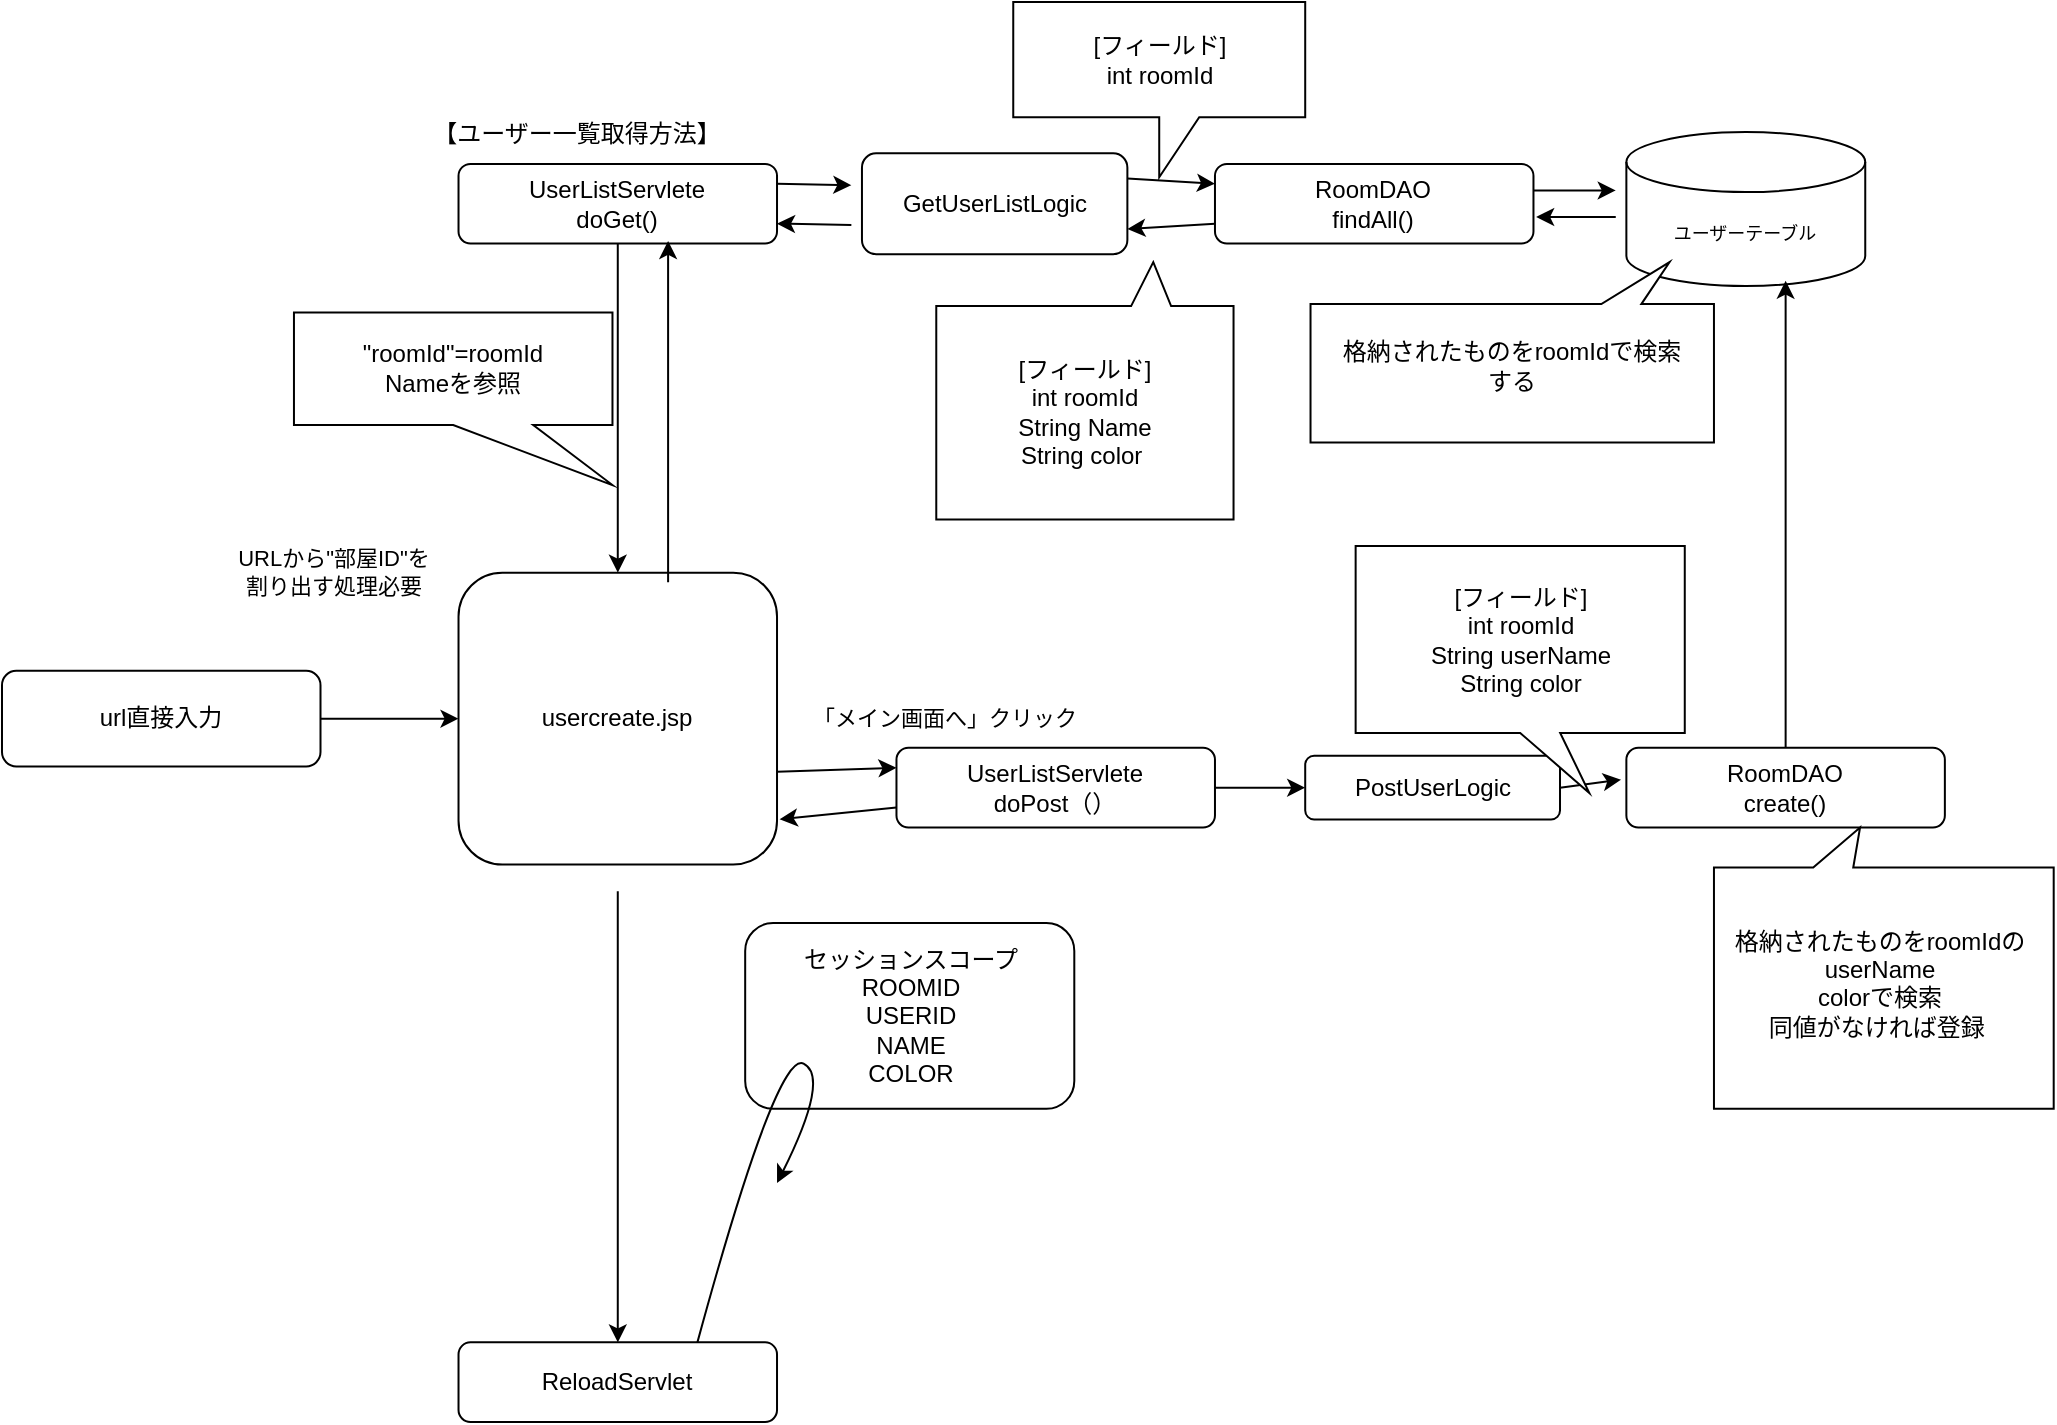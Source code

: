 <mxfile version="15.7.1" type="device"><diagram id="og8jgkJyTV0wIJ1lYBQK" name="Page-1"><mxGraphModel dx="2157" dy="706" grid="1" gridSize="10" guides="1" tooltips="1" connect="1" arrows="1" fold="1" page="1" pageScale="1" pageWidth="1169" pageHeight="827" math="0" shadow="0"><root><mxCell id="0"/><mxCell id="1" parent="0"/><mxCell id="MJZDwIsUekZPlqFMYSaI-1" value="" style="group" vertex="1" connectable="0" parent="1"><mxGeometry x="-1110" y="50" width="1025.85" height="710" as="geometry"/></mxCell><mxCell id="oFdulmcrF5J3TAWayrse-9" value="" style="endArrow=classic;html=1;rounded=0;" parent="MJZDwIsUekZPlqFMYSaI-1" edge="1"><mxGeometry width="50" height="50" relative="1" as="geometry"><mxPoint x="806.878" y="107.495" as="sourcePoint"/><mxPoint x="767.065" y="107.495" as="targetPoint"/></mxGeometry></mxCell><mxCell id="YQHPp7FEoJ7Yi6cuuBHC-3" value="ユーザーテーブル" style="shape=cylinder3;whiteSpace=wrap;html=1;boundedLbl=1;backgroundOutline=1;size=15;fontSize=9;" parent="MJZDwIsUekZPlqFMYSaI-1" vertex="1"><mxGeometry x="812.187" y="65.028" width="119.439" height="76.972" as="geometry"/></mxCell><mxCell id="YQHPp7FEoJ7Yi6cuuBHC-7" value="&lt;span&gt;UserListServlete&lt;/span&gt;&lt;br&gt;&lt;span&gt;doGet()&lt;/span&gt;" style="rounded=1;whiteSpace=wrap;html=1;" parent="MJZDwIsUekZPlqFMYSaI-1" vertex="1"><mxGeometry x="228.262" y="80.953" width="159.252" height="39.813" as="geometry"/></mxCell><mxCell id="YQHPp7FEoJ7Yi6cuuBHC-11" value="RoomDAO&lt;br&gt;findAll()" style="rounded=1;whiteSpace=wrap;html=1;" parent="MJZDwIsUekZPlqFMYSaI-1" vertex="1"><mxGeometry x="606.486" y="80.953" width="159.252" height="39.813" as="geometry"/></mxCell><mxCell id="YQHPp7FEoJ7Yi6cuuBHC-13" value="" style="endArrow=classic;html=1;rounded=0;exitX=0;exitY=0.75;exitDx=0;exitDy=0;entryX=1;entryY=0.75;entryDx=0;entryDy=0;" parent="MJZDwIsUekZPlqFMYSaI-1" source="YQHPp7FEoJ7Yi6cuuBHC-11" target="oFdulmcrF5J3TAWayrse-14" edge="1"><mxGeometry x="116.785" y="-19.907" width="66.355" height="66.355" as="geometry"><mxPoint x="387.514" y="-96.879" as="sourcePoint"/><mxPoint x="517.57" y="114.131" as="targetPoint"/></mxGeometry></mxCell><mxCell id="YQHPp7FEoJ7Yi6cuuBHC-25" value="" style="endArrow=classic;html=1;rounded=0;entryX=0;entryY=0.25;entryDx=0;entryDy=0;exitX=1;exitY=0.25;exitDx=0;exitDy=0;" parent="MJZDwIsUekZPlqFMYSaI-1" source="oFdulmcrF5J3TAWayrse-14" target="YQHPp7FEoJ7Yi6cuuBHC-11" edge="1"><mxGeometry x="116.785" y="-19.907" width="66.355" height="66.355" as="geometry"><mxPoint x="517.57" y="94.224" as="sourcePoint"/><mxPoint x="453.869" y="-163.234" as="targetPoint"/></mxGeometry></mxCell><mxCell id="YQHPp7FEoJ7Yi6cuuBHC-26" value="[フィールド]&lt;br&gt;int roomId" style="shape=callout;whiteSpace=wrap;html=1;perimeter=calloutPerimeter;" parent="MJZDwIsUekZPlqFMYSaI-1" vertex="1"><mxGeometry x="505.626" width="145.981" height="87.589" as="geometry"/></mxCell><mxCell id="YQHPp7FEoJ7Yi6cuuBHC-29" value="&lt;span&gt;[フィールド]&lt;br&gt;int roomId&lt;/span&gt;&lt;br style=&quot;background-color: rgb(248 , 249 , 250)&quot;&gt;&lt;span&gt;String Name&lt;/span&gt;&lt;br style=&quot;background-color: rgb(248 , 249 , 250)&quot;&gt;&lt;span&gt;String color&amp;nbsp;&lt;/span&gt;" style="shape=callout;whiteSpace=wrap;html=1;perimeter=calloutPerimeter;position2=0.27;size=22;position=0.21;rotation=0;base=20;direction=west;" parent="MJZDwIsUekZPlqFMYSaI-1" vertex="1"><mxGeometry x="467.14" y="130.056" width="148.635" height="128.729" as="geometry"/></mxCell><mxCell id="YQHPp7FEoJ7Yi6cuuBHC-31" value="" style="shape=callout;whiteSpace=wrap;html=1;perimeter=calloutPerimeter;position2=0.11;size=21;position=0.18;rotation=-180;base=20;" parent="MJZDwIsUekZPlqFMYSaI-1" vertex="1"><mxGeometry x="654.261" y="130.056" width="201.72" height="90.243" as="geometry"/></mxCell><mxCell id="YQHPp7FEoJ7Yi6cuuBHC-32" value="&lt;span style=&quot;background-color: rgb(255 , 255 , 255)&quot;&gt;格納されたものをroomIdで検索する&lt;/span&gt;" style="text;html=1;strokeColor=none;fillColor=none;align=center;verticalAlign=middle;whiteSpace=wrap;rounded=0;" parent="MJZDwIsUekZPlqFMYSaI-1" vertex="1"><mxGeometry x="667.532" y="155.271" width="173.85" height="53.084" as="geometry"/></mxCell><mxCell id="YQHPp7FEoJ7Yi6cuuBHC-34" value="" style="endArrow=classic;html=1;rounded=0;exitX=0.5;exitY=1;exitDx=0;exitDy=0;" parent="MJZDwIsUekZPlqFMYSaI-1" source="YQHPp7FEoJ7Yi6cuuBHC-7" edge="1"><mxGeometry x="39.813" y="-19.907" width="66.355" height="66.355" as="geometry"><mxPoint x="652.934" y="139.346" as="sourcePoint"/><mxPoint x="307.888" y="285.327" as="targetPoint"/></mxGeometry></mxCell><mxCell id="YQHPp7FEoJ7Yi6cuuBHC-35" value="【ユーザー一覧取得方法】" style="text;html=1;strokeColor=none;fillColor=none;align=center;verticalAlign=middle;whiteSpace=wrap;rounded=0;" parent="MJZDwIsUekZPlqFMYSaI-1" vertex="1"><mxGeometry x="188.449" y="50.43" width="199.065" height="30.523" as="geometry"/></mxCell><mxCell id="YQHPp7FEoJ7Yi6cuuBHC-38" value="&quot;roomId&quot;=roomId&lt;br&gt;Nameを参照" style="shape=callout;whiteSpace=wrap;html=1;perimeter=calloutPerimeter;fontFamily=Helvetica;fontSize=12;fontColor=rgba(0, 0, 0, 1);align=center;strokeColor=rgba(0, 0, 0, 1);fillColor=rgba(255, 255, 255, 1);position2=1;base=40;" parent="MJZDwIsUekZPlqFMYSaI-1" vertex="1"><mxGeometry x="145.981" y="155.271" width="159.252" height="86.262" as="geometry"/></mxCell><mxCell id="YQHPp7FEoJ7Yi6cuuBHC-40" value="&lt;span&gt;&lt;font style=&quot;vertical-align: inherit&quot;&gt;&lt;font style=&quot;vertical-align: inherit&quot;&gt;usercreate.jsp&lt;/font&gt;&lt;/font&gt;&lt;/span&gt;" style="rounded=1;whiteSpace=wrap;html=1;" parent="MJZDwIsUekZPlqFMYSaI-1" vertex="1"><mxGeometry x="228.262" y="285.327" width="159.252" height="145.981" as="geometry"/></mxCell><mxCell id="YQHPp7FEoJ7Yi6cuuBHC-47" value="PostUserLogic" style="rounded=1;whiteSpace=wrap;html=1;arcSize=14;" parent="MJZDwIsUekZPlqFMYSaI-1" vertex="1"><mxGeometry x="651.607" y="376.897" width="127.402" height="31.85" as="geometry"/></mxCell><mxCell id="YQHPp7FEoJ7Yi6cuuBHC-49" value="&lt;span&gt;&lt;font style=&quot;vertical-align: inherit&quot;&gt;&lt;font style=&quot;vertical-align: inherit&quot;&gt;UserListServlete &lt;/font&gt;&lt;/font&gt;&lt;/span&gt;&lt;br&gt;&lt;span&gt;&lt;font style=&quot;vertical-align: inherit&quot;&gt;&lt;font style=&quot;vertical-align: inherit&quot;&gt;doPost（）&lt;/font&gt;&lt;/font&gt;&lt;/span&gt;" style="rounded=1;whiteSpace=wrap;html=1;" parent="MJZDwIsUekZPlqFMYSaI-1" vertex="1"><mxGeometry x="447.233" y="372.916" width="159.252" height="39.813" as="geometry"/></mxCell><mxCell id="YQHPp7FEoJ7Yi6cuuBHC-53" value="RoomDAO&lt;br&gt;create()" style="rounded=1;whiteSpace=wrap;html=1;" parent="MJZDwIsUekZPlqFMYSaI-1" vertex="1"><mxGeometry x="812.187" y="372.916" width="159.252" height="39.813" as="geometry"/></mxCell><mxCell id="YQHPp7FEoJ7Yi6cuuBHC-59" value="" style="endArrow=classic;html=1;rounded=0;exitX=1;exitY=0.5;exitDx=0;exitDy=0;entryX=0;entryY=0.5;entryDx=0;entryDy=0;" parent="MJZDwIsUekZPlqFMYSaI-1" source="YQHPp7FEoJ7Yi6cuuBHC-49" target="YQHPp7FEoJ7Yi6cuuBHC-47" edge="1"><mxGeometry x="116.785" y="-19.907" width="66.355" height="66.355" as="geometry"><mxPoint x="865.271" y="192.43" as="sourcePoint"/><mxPoint x="650.28" y="392.822" as="targetPoint"/></mxGeometry></mxCell><mxCell id="YQHPp7FEoJ7Yi6cuuBHC-62" value="" style="endArrow=classic;html=1;rounded=0;exitX=1;exitY=0.5;exitDx=0;exitDy=0;" parent="MJZDwIsUekZPlqFMYSaI-1" source="YQHPp7FEoJ7Yi6cuuBHC-47" edge="1"><mxGeometry x="116.785" y="-19.907" width="66.355" height="66.355" as="geometry"><mxPoint x="790.953" y="383.533" as="sourcePoint"/><mxPoint x="809.532" y="388.841" as="targetPoint"/></mxGeometry></mxCell><mxCell id="YQHPp7FEoJ7Yi6cuuBHC-63" value="[フィールド]&lt;br&gt;int roomId&lt;br&gt;String userName&lt;br&gt;String color" style="shape=callout;whiteSpace=wrap;html=1;perimeter=calloutPerimeter;position2=0.71;" parent="MJZDwIsUekZPlqFMYSaI-1" vertex="1"><mxGeometry x="676.822" y="272.056" width="164.561" height="123.421" as="geometry"/></mxCell><mxCell id="YQHPp7FEoJ7Yi6cuuBHC-66" value="" style="shape=callout;whiteSpace=wrap;html=1;perimeter=calloutPerimeter;position2=0.57;size=20;position=0.59;rotation=-180;base=20;" parent="MJZDwIsUekZPlqFMYSaI-1" vertex="1"><mxGeometry x="855.981" y="412.729" width="169.869" height="140.673" as="geometry"/></mxCell><mxCell id="YQHPp7FEoJ7Yi6cuuBHC-67" value="&lt;span style=&quot;background-color: rgb(255 , 255 , 255)&quot;&gt;格納されたものをroomIdのuserName&lt;br&gt;colorで検索&lt;br&gt;同値がなければ登録&amp;nbsp;&lt;br&gt;&lt;br&gt;&lt;/span&gt;" style="text;html=1;strokeColor=none;fillColor=none;align=center;verticalAlign=middle;whiteSpace=wrap;rounded=0;" parent="MJZDwIsUekZPlqFMYSaI-1" vertex="1"><mxGeometry x="853.327" y="471.121" width="171.86" height="53.084" as="geometry"/></mxCell><mxCell id="YQHPp7FEoJ7Yi6cuuBHC-69" value="「メイン画面へ」クリック" style="text;html=1;strokeColor=none;fillColor=none;align=center;verticalAlign=middle;whiteSpace=wrap;rounded=0;fontSize=11;" parent="MJZDwIsUekZPlqFMYSaI-1" vertex="1"><mxGeometry x="371.589" y="342.393" width="199.065" height="30.523" as="geometry"/></mxCell><mxCell id="YQHPp7FEoJ7Yi6cuuBHC-74" value="ReloadServlet" style="rounded=1;whiteSpace=wrap;html=1;" parent="MJZDwIsUekZPlqFMYSaI-1" vertex="1"><mxGeometry x="228.262" y="670.187" width="159.252" height="39.813" as="geometry"/></mxCell><mxCell id="X2CT8rs_QQrOpCFwEcnK-11" value="" style="endArrow=classic;html=1;rounded=0;exitX=1;exitY=0.25;exitDx=0;exitDy=0;entryX=0;entryY=0.25;entryDx=0;entryDy=0;" parent="MJZDwIsUekZPlqFMYSaI-1" target="YQHPp7FEoJ7Yi6cuuBHC-49" edge="1"><mxGeometry x="116.785" y="-19.907" width="66.355" height="66.355" as="geometry"><mxPoint x="387.514" y="384.86" as="sourcePoint"/><mxPoint x="504.299" y="384.86" as="targetPoint"/></mxGeometry></mxCell><mxCell id="X2CT8rs_QQrOpCFwEcnK-12" value="" style="endArrow=classic;html=1;rounded=0;" parent="MJZDwIsUekZPlqFMYSaI-1" edge="1"><mxGeometry x="39.813" y="-19.907" width="66.355" height="66.355" as="geometry"><mxPoint x="307.888" y="444.579" as="sourcePoint"/><mxPoint x="307.888" y="670.187" as="targetPoint"/></mxGeometry></mxCell><mxCell id="X2CT8rs_QQrOpCFwEcnK-13" value="セッションスコープ&lt;br style=&quot;font-size: 12px;&quot;&gt;&lt;span style=&quot;font-family: arial; font-size: 12px;&quot;&gt;ROOMID&lt;br style=&quot;font-size: 12px;&quot;&gt;&lt;/span&gt;&lt;span style=&quot;font-family: arial; font-size: 12px;&quot;&gt;USERID&lt;br style=&quot;font-size: 12px;&quot;&gt;&lt;/span&gt;&lt;span style=&quot;font-family: arial; font-size: 12px;&quot;&gt;NAME&lt;br style=&quot;font-size: 12px;&quot;&gt;&lt;/span&gt;&lt;span style=&quot;font-family: arial; font-size: 12px;&quot;&gt;COLOR&lt;/span&gt;&lt;span style=&quot;font-family: arial; font-size: 12px;&quot;&gt;&lt;br style=&quot;font-size: 12px;&quot;&gt;&lt;/span&gt;" style="rounded=1;whiteSpace=wrap;html=1;fontSize=12;" parent="MJZDwIsUekZPlqFMYSaI-1" vertex="1"><mxGeometry x="371.589" y="460.505" width="164.561" height="92.897" as="geometry"/></mxCell><mxCell id="X2CT8rs_QQrOpCFwEcnK-14" value="" style="endArrow=classic;html=1;rounded=0;exitX=0;exitY=0.75;exitDx=0;exitDy=0;entryX=1.008;entryY=0.845;entryDx=0;entryDy=0;entryPerimeter=0;" parent="MJZDwIsUekZPlqFMYSaI-1" source="YQHPp7FEoJ7Yi6cuuBHC-49" target="YQHPp7FEoJ7Yi6cuuBHC-40" edge="1"><mxGeometry x="39.813" y="-19.907" width="66.355" height="66.355" as="geometry"><mxPoint x="400.785" y="325.14" as="sourcePoint"/><mxPoint x="307.888" y="524.206" as="targetPoint"/></mxGeometry></mxCell><mxCell id="X2CT8rs_QQrOpCFwEcnK-15" value="" style="endArrow=classic;html=1;exitX=0.75;exitY=0;exitDx=0;exitDy=0;curved=1;" parent="MJZDwIsUekZPlqFMYSaI-1" source="YQHPp7FEoJ7Yi6cuuBHC-74" edge="1"><mxGeometry x="39.813" y="-19.907" width="66.355" height="66.355" as="geometry"><mxPoint x="400.785" y="484.393" as="sourcePoint"/><mxPoint x="387.514" y="590.561" as="targetPoint"/><Array as="points"><mxPoint x="387.514" y="524.206"/><mxPoint x="414.056" y="537.477"/></Array></mxGeometry></mxCell><mxCell id="X2CT8rs_QQrOpCFwEcnK-3" value="url直接入力" style="rounded=1;whiteSpace=wrap;html=1;" parent="MJZDwIsUekZPlqFMYSaI-1" vertex="1"><mxGeometry y="334.43" width="159.252" height="47.776" as="geometry"/></mxCell><mxCell id="X2CT8rs_QQrOpCFwEcnK-4" value="" style="endArrow=classic;html=1;rounded=0;exitX=1;exitY=0.5;exitDx=0;exitDy=0;entryX=0;entryY=0.5;entryDx=0;entryDy=0;" parent="MJZDwIsUekZPlqFMYSaI-1" source="X2CT8rs_QQrOpCFwEcnK-3" target="YQHPp7FEoJ7Yi6cuuBHC-40" edge="1"><mxGeometry x="39.813" y="-19.907" width="66.355" height="66.355" as="geometry"><mxPoint x="652.934" y="139.346" as="sourcePoint"/><mxPoint x="254.804" as="targetPoint"/></mxGeometry></mxCell><mxCell id="oFdulmcrF5J3TAWayrse-4" value="" style="endArrow=classic;html=1;rounded=0;entryX=0.658;entryY=0.967;entryDx=0;entryDy=0;entryPerimeter=0;exitX=0.658;exitY=0.033;exitDx=0;exitDy=0;exitPerimeter=0;" parent="MJZDwIsUekZPlqFMYSaI-1" source="YQHPp7FEoJ7Yi6cuuBHC-40" target="YQHPp7FEoJ7Yi6cuuBHC-7" edge="1"><mxGeometry x="39.813" y="-19.907" width="66.355" height="66.355" as="geometry"><mxPoint x="333.103" y="152.617" as="sourcePoint"/><mxPoint x="342.339" y="258.785" as="targetPoint"/></mxGeometry></mxCell><mxCell id="oFdulmcrF5J3TAWayrse-6" value="" style="endArrow=classic;html=1;rounded=0;exitX=0.5;exitY=0;exitDx=0;exitDy=0;" parent="MJZDwIsUekZPlqFMYSaI-1" source="YQHPp7FEoJ7Yi6cuuBHC-53" edge="1"><mxGeometry x="116.785" y="-19.907" width="66.355" height="66.355" as="geometry"><mxPoint x="461.832" y="351.682" as="sourcePoint"/><mxPoint x="891.813" y="139.346" as="targetPoint"/></mxGeometry></mxCell><mxCell id="oFdulmcrF5J3TAWayrse-8" value="" style="endArrow=classic;html=1;rounded=0;" parent="MJZDwIsUekZPlqFMYSaI-1" edge="1"><mxGeometry x="116.785" y="-19.907" width="66.355" height="66.355" as="geometry"><mxPoint x="765.738" y="94.224" as="sourcePoint"/><mxPoint x="806.878" y="94.224" as="targetPoint"/></mxGeometry></mxCell><mxCell id="oFdulmcrF5J3TAWayrse-14" value="GetUserListLogic" style="rounded=1;whiteSpace=wrap;html=1;arcSize=14;" parent="MJZDwIsUekZPlqFMYSaI-1" vertex="1"><mxGeometry x="429.981" y="75.645" width="132.71" height="50.43" as="geometry"/></mxCell><mxCell id="oFdulmcrF5J3TAWayrse-17" value="" style="endArrow=classic;html=1;rounded=0;exitX=1;exitY=0.25;exitDx=0;exitDy=0;" parent="MJZDwIsUekZPlqFMYSaI-1" source="YQHPp7FEoJ7Yi6cuuBHC-7" edge="1"><mxGeometry x="130.056" y="-6.636" width="66.355" height="66.355" as="geometry"><mxPoint x="530.841" y="105.505" as="sourcePoint"/><mxPoint x="424.673" y="91.57" as="targetPoint"/></mxGeometry></mxCell><mxCell id="oFdulmcrF5J3TAWayrse-20" value="" style="endArrow=classic;html=1;rounded=0;entryX=1;entryY=0.75;entryDx=0;entryDy=0;" parent="MJZDwIsUekZPlqFMYSaI-1" target="YQHPp7FEoJ7Yi6cuuBHC-7" edge="1"><mxGeometry x="130.056" y="-6.636" width="66.355" height="66.355" as="geometry"><mxPoint x="424.673" y="111.477" as="sourcePoint"/><mxPoint x="530.841" y="127.402" as="targetPoint"/></mxGeometry></mxCell><mxCell id="oFdulmcrF5J3TAWayrse-28" value="URLから&quot;部屋ID&quot;を&lt;br&gt;割り出す処理必要" style="text;html=1;strokeColor=none;fillColor=none;align=center;verticalAlign=middle;whiteSpace=wrap;rounded=0;fontSize=11;" parent="MJZDwIsUekZPlqFMYSaI-1" vertex="1"><mxGeometry x="92.897" y="258.785" width="145.981" height="53.084" as="geometry"/></mxCell></root></mxGraphModel></diagram></mxfile>